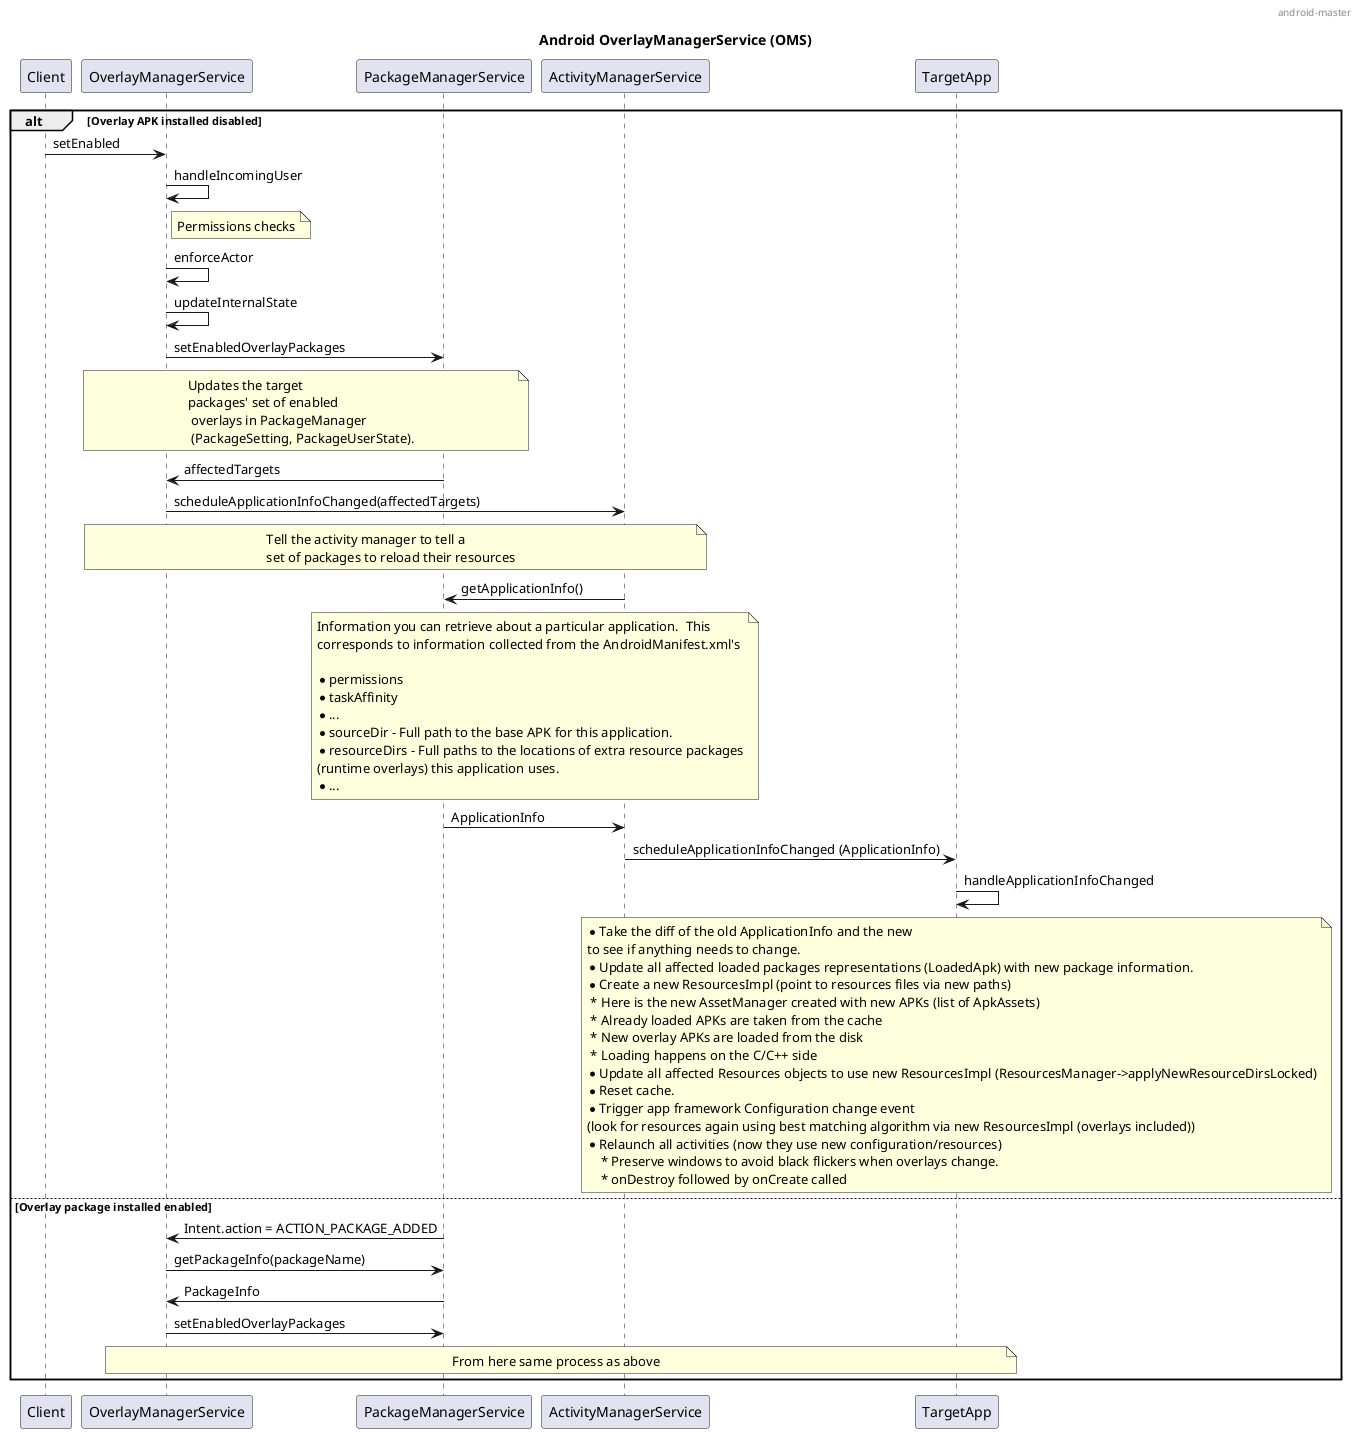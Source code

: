 @startuml
'https://plantuml.com/sequence-diagram

header android-master
title Android OverlayManagerService (OMS)

participant Client as client
participant OverlayManagerService as oms
participant PackageManagerService as pms
participant ActivityManagerService as ams
participant TargetApp as app

alt Overlay APK installed disabled

client -> oms : setEnabled
oms -> oms : handleIncomingUser
note right of oms: Permissions checks
oms -> oms : enforceActor
oms -> oms : updateInternalState

oms -> pms : setEnabledOverlayPackages
note over oms, pms
Updates the target
packages' set of enabled
 overlays in PackageManager
 (PackageSetting, PackageUserState).
end note
oms <- pms : affectedTargets

oms -> ams : scheduleApplicationInfoChanged(affectedTargets)
note over oms, ams
Tell the activity manager to tell a
set of packages to reload their resources
end note
ams -> pms : getApplicationInfo()
note over pms, ams
Information you can retrieve about a particular application.  This
corresponds to information collected from the AndroidManifest.xml's

* permissions
* taskAffinity
* ...
* sourceDir - Full path to the base APK for this application.
* resourceDirs - Full paths to the locations of extra resource packages
(runtime overlays) this application uses.
* ...
end note
pms -> ams : ApplicationInfo
ams -> app : scheduleApplicationInfoChanged (ApplicationInfo)

app -> app : handleApplicationInfoChanged
note over app
* Take the diff of the old ApplicationInfo and the new
to see if anything needs to change.
* Update all affected loaded packages representations (LoadedApk) with new package information.
* Create a new ResourcesImpl (point to resources files via new paths)
 * Here is the new AssetManager created with new APKs (list of ApkAssets)
 * Already loaded APKs are taken from the cache
 * New overlay APKs are loaded from the disk
 * Loading happens on the C/C++ side
* Update all affected Resources objects to use new ResourcesImpl (ResourcesManager->applyNewResourceDirsLocked)
* Reset cache.
* Trigger app framework Configuration change event
(look for resources again using best matching algorithm via new ResourcesImpl (overlays included))
* Relaunch all activities (now they use new configuration/resources)
    * Preserve windows to avoid black flickers when overlays change.
    * onDestroy followed by onCreate called
end note

else Overlay package installed enabled

oms <- pms : Intent.action = ACTION_PACKAGE_ADDED

oms -> pms : getPackageInfo(packageName)

oms <- pms : PackageInfo

oms -> pms : setEnabledOverlayPackages

note over oms, app
From here same process as above
end note
end
@enduml

